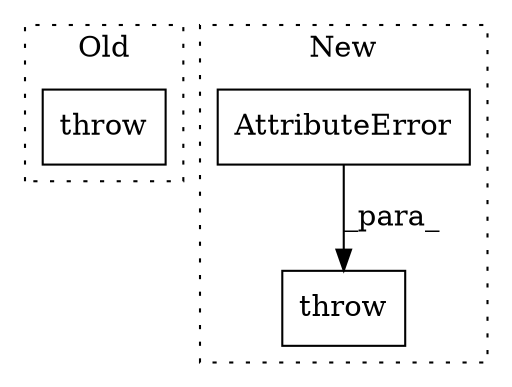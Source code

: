 digraph G {
subgraph cluster0 {
1 [label="throw" a="53" s="22397" l="6" shape="box"];
label = "Old";
style="dotted";
}
subgraph cluster1 {
2 [label="AttributeError" a="32" s="22374,22460" l="15,1" shape="box"];
3 [label="throw" a="53" s="22368" l="6" shape="box"];
label = "New";
style="dotted";
}
2 -> 3 [label="_para_"];
}